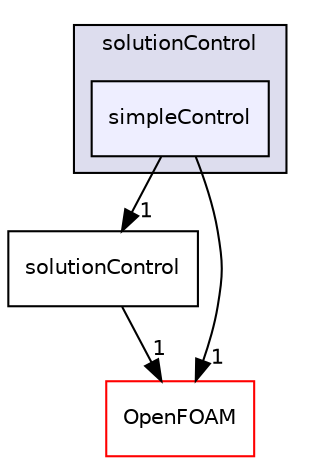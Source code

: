 digraph "src/finiteVolume/cfdTools/general/solutionControl/simpleControl" {
  bgcolor=transparent;
  compound=true
  node [ fontsize="10", fontname="Helvetica"];
  edge [ labelfontsize="10", labelfontname="Helvetica"];
  subgraph clusterdir_e111b7571eb84571841d37972aec8430 {
    graph [ bgcolor="#ddddee", pencolor="black", label="solutionControl" fontname="Helvetica", fontsize="10", URL="dir_e111b7571eb84571841d37972aec8430.html"]
  dir_66948b7594ecaa37d529473f4d1fca93 [shape=box, label="simpleControl", style="filled", fillcolor="#eeeeff", pencolor="black", URL="dir_66948b7594ecaa37d529473f4d1fca93.html"];
  }
  dir_87c1225b0ef4530e8f908d08af8f2547 [shape=box label="solutionControl" URL="dir_87c1225b0ef4530e8f908d08af8f2547.html"];
  dir_c5473ff19b20e6ec4dfe5c310b3778a8 [shape=box label="OpenFOAM" color="red" URL="dir_c5473ff19b20e6ec4dfe5c310b3778a8.html"];
  dir_87c1225b0ef4530e8f908d08af8f2547->dir_c5473ff19b20e6ec4dfe5c310b3778a8 [headlabel="1", labeldistance=1.5 headhref="dir_000923_001897.html"];
  dir_66948b7594ecaa37d529473f4d1fca93->dir_87c1225b0ef4530e8f908d08af8f2547 [headlabel="1", labeldistance=1.5 headhref="dir_000922_000923.html"];
  dir_66948b7594ecaa37d529473f4d1fca93->dir_c5473ff19b20e6ec4dfe5c310b3778a8 [headlabel="1", labeldistance=1.5 headhref="dir_000922_001897.html"];
}
